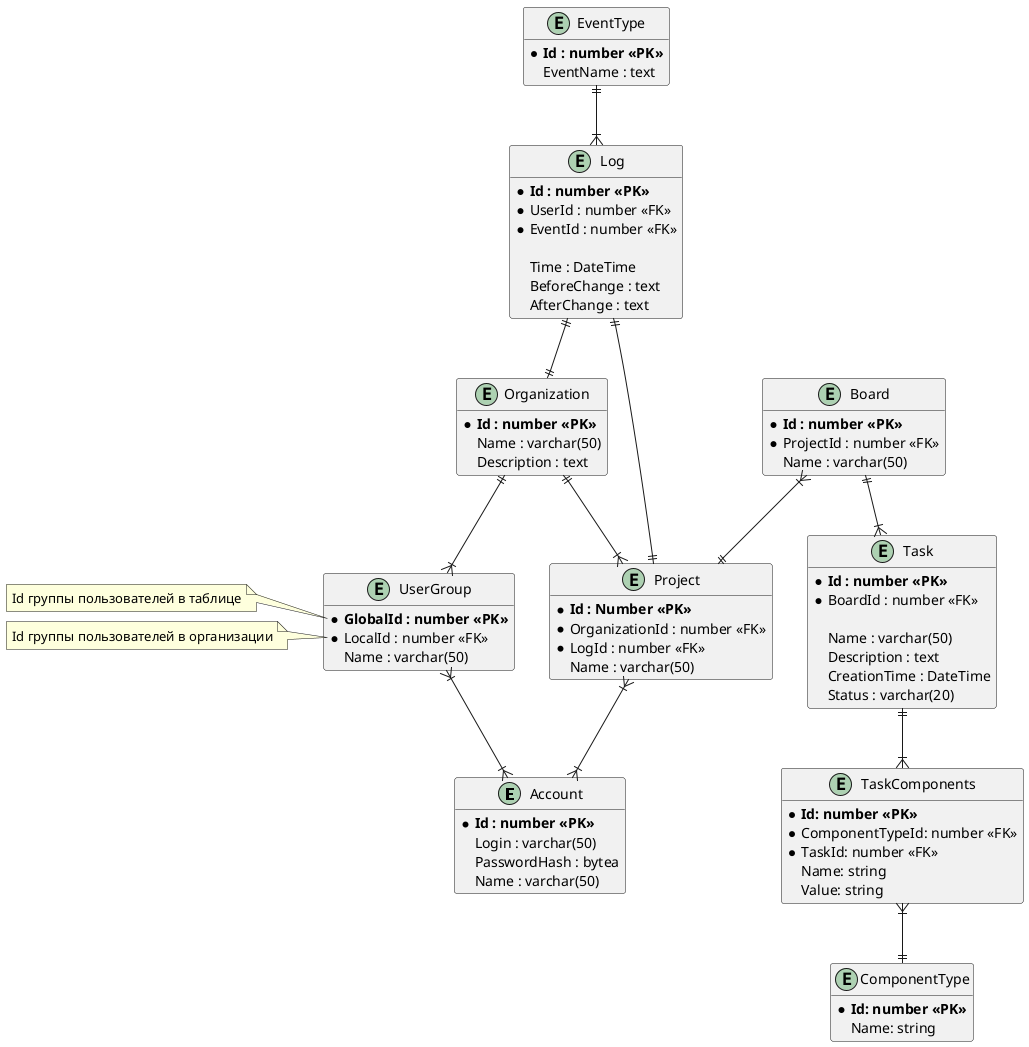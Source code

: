 ﻿@startuml "Диаграмма сущностей TFlick"
'https://plantuml.com/class-diagram

hide methods

''''''''''''''''DEFAULT''''''''''''

entity Account {
    * **Id : number <<PK>>**
    {field} Login : varchar(50)
    {field} PasswordHash : bytea
    {field} Name : varchar(50)
}   

entity UserGroup {
    * **GlobalId : number <<PK>>**
    * LocalId : number <<FK>>
    {field} Name : varchar(50)
}
UserGroup }|--|{ Account
note left of UserGroup::GlobalId
    Id группы пользователей в таблице
end note 
note left of UserGroup::LocalId
    Id группы пользователей в организации
end note 

entity Organization {
    * **Id : number <<PK>>**
    {field} Name : varchar(50)
    {field} Description : text
}
Organization ||--|{ UserGroup

entity Project {
    * **Id : Number <<PK>>**
    * OrganizationId : number <<FK>>
    * LogId : number <<FK>>
    {field} Name : varchar(50)
}
Organization ||--|{ Project
Project }|--|{ Account

entity Board {
    * **Id : number <<PK>>**
    * ProjectId : number <<FK>>
    {field} Name : varchar(50)
} 

Board }|--|| Project

entity Task {
    * **Id : number <<PK>>**
    * BoardId : number <<FK>>

    {field} Name : varchar(50)
    Description : text
    CreationTime : DateTime
    {field} Status : varchar(20)
}
Board ||--|{ Task

''''''''''''''''COMPONENTS''''''''''''

entity ComponentType
{
    * **Id: number <<PK>>**
    Name: string
}

entity TaskComponents
{
    * **Id: number <<PK>>**
    * ComponentTypeId: number <<FK>>
    * TaskId: number <<FK>>
    Name: string
    Value: string
}

Task ||--|{ TaskComponents

TaskComponents }|--|| ComponentType


''''''''''''''''LOGGING'''''''''''''

entity Log {
    * **Id : number <<PK>>**
    * UserId : number <<FK>>
    * EventId : number <<FK>>

    Time : DateTime 
    BeforeChange : text
    AfterChange : text
}

entity EventType {
    * **Id : number <<PK>>**
    EventName : text
}

EventType ||--|{ Log
Log ||--|| Organization
Log ||--|| Project

@enduml